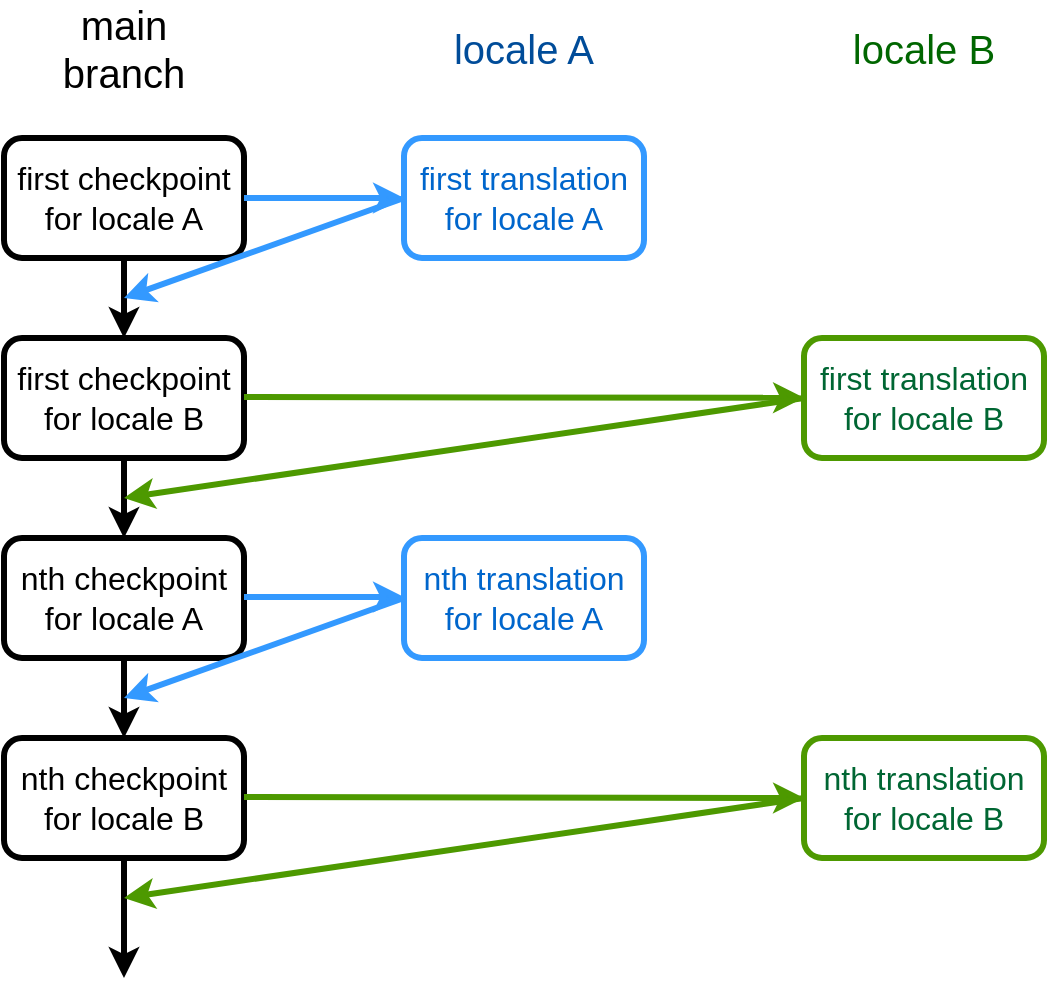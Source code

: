 <mxfile version="22.1.18" type="device">
  <diagram name="Page-1" id="BpjJpDksya4O373mOuW-">
    <mxGraphModel dx="1464" dy="1215" grid="1" gridSize="10" guides="1" tooltips="1" connect="1" arrows="1" fold="1" page="1" pageScale="1" pageWidth="827" pageHeight="1169" math="0" shadow="0">
      <root>
        <mxCell id="0" />
        <mxCell id="1" parent="0" />
        <mxCell id="v1uuImqvkQ1xuhyvour1-2" value="first checkpoint for locale A" style="rounded=1;whiteSpace=wrap;html=1;fontSize=16;strokeWidth=3;glass=0;" vertex="1" parent="1">
          <mxGeometry x="120" y="240" width="120" height="60" as="geometry" />
        </mxCell>
        <mxCell id="v1uuImqvkQ1xuhyvour1-3" value="nth checkpoint for locale A" style="rounded=1;whiteSpace=wrap;html=1;fontSize=16;strokeWidth=3;glass=0;" vertex="1" parent="1">
          <mxGeometry x="120" y="440" width="120" height="60" as="geometry" />
        </mxCell>
        <mxCell id="v1uuImqvkQ1xuhyvour1-4" value="" style="endArrow=classic;html=1;rounded=0;exitX=0.5;exitY=1;exitDx=0;exitDy=0;entryX=0.5;entryY=0;entryDx=0;entryDy=0;fontSize=16;strokeWidth=3;" edge="1" parent="1" source="v1uuImqvkQ1xuhyvour1-2" target="v1uuImqvkQ1xuhyvour1-9">
          <mxGeometry width="50" height="50" relative="1" as="geometry">
            <mxPoint x="410" y="640" as="sourcePoint" />
            <mxPoint x="460" y="590" as="targetPoint" />
          </mxGeometry>
        </mxCell>
        <mxCell id="v1uuImqvkQ1xuhyvour1-5" value="" style="endArrow=classic;html=1;rounded=0;exitX=0.5;exitY=1;exitDx=0;exitDy=0;entryX=0.5;entryY=0;entryDx=0;entryDy=0;fontSize=16;strokeWidth=3;" edge="1" parent="1" source="v1uuImqvkQ1xuhyvour1-3" target="v1uuImqvkQ1xuhyvour1-10">
          <mxGeometry width="50" height="50" relative="1" as="geometry">
            <mxPoint x="410" y="640" as="sourcePoint" />
            <mxPoint x="180" y="560" as="targetPoint" />
          </mxGeometry>
        </mxCell>
        <mxCell id="v1uuImqvkQ1xuhyvour1-7" value="main branch" style="text;strokeColor=none;align=center;fillColor=none;html=1;verticalAlign=middle;whiteSpace=wrap;rounded=0;fontSize=20;strokeWidth=3;" vertex="1" parent="1">
          <mxGeometry x="125" y="180" width="110" height="30" as="geometry" />
        </mxCell>
        <mxCell id="v1uuImqvkQ1xuhyvour1-8" value="locale A" style="text;strokeColor=none;align=center;fillColor=none;html=1;verticalAlign=middle;whiteSpace=wrap;rounded=0;fontColor=#004C99;fontSize=20;strokeWidth=3;" vertex="1" parent="1">
          <mxGeometry x="325" y="180" width="110" height="30" as="geometry" />
        </mxCell>
        <mxCell id="v1uuImqvkQ1xuhyvour1-11" value="" style="edgeStyle=orthogonalEdgeStyle;rounded=0;orthogonalLoop=1;jettySize=auto;html=1;fontSize=16;strokeWidth=3;" edge="1" parent="1" source="v1uuImqvkQ1xuhyvour1-9" target="v1uuImqvkQ1xuhyvour1-3">
          <mxGeometry relative="1" as="geometry" />
        </mxCell>
        <mxCell id="v1uuImqvkQ1xuhyvour1-9" value="first checkpoint for locale B" style="rounded=1;whiteSpace=wrap;html=1;fontSize=16;strokeWidth=3;glass=0;" vertex="1" parent="1">
          <mxGeometry x="120" y="340" width="120" height="60" as="geometry" />
        </mxCell>
        <mxCell id="v1uuImqvkQ1xuhyvour1-10" value="nth checkpoint for locale B" style="rounded=1;whiteSpace=wrap;html=1;fontSize=16;strokeWidth=3;glass=0;" vertex="1" parent="1">
          <mxGeometry x="120" y="540" width="120" height="60" as="geometry" />
        </mxCell>
        <mxCell id="v1uuImqvkQ1xuhyvour1-12" value="first translation for locale A" style="rounded=1;whiteSpace=wrap;html=1;strokeColor=#3399FF;fontColor=#0066CC;fontSize=16;strokeWidth=3;glass=0;" vertex="1" parent="1">
          <mxGeometry x="320" y="240" width="120" height="60" as="geometry" />
        </mxCell>
        <mxCell id="v1uuImqvkQ1xuhyvour1-13" value="" style="endArrow=classic;html=1;rounded=0;exitX=0.5;exitY=1;exitDx=0;exitDy=0;fontSize=16;strokeWidth=3;" edge="1" parent="1" source="v1uuImqvkQ1xuhyvour1-10">
          <mxGeometry width="50" height="50" relative="1" as="geometry">
            <mxPoint x="410" y="640" as="sourcePoint" />
            <mxPoint x="180" y="660" as="targetPoint" />
          </mxGeometry>
        </mxCell>
        <mxCell id="v1uuImqvkQ1xuhyvour1-14" value="nth translation for locale B" style="rounded=1;whiteSpace=wrap;html=1;strokeColor=#4D9900;fontColor=#006633;fontSize=16;strokeWidth=3;glass=0;" vertex="1" parent="1">
          <mxGeometry x="520" y="540" width="120" height="60" as="geometry" />
        </mxCell>
        <mxCell id="v1uuImqvkQ1xuhyvour1-15" value="first translation for locale B" style="rounded=1;whiteSpace=wrap;html=1;strokeColor=#4D9900;fontColor=#006633;fontSize=16;strokeWidth=3;glass=0;" vertex="1" parent="1">
          <mxGeometry x="520" y="340" width="120" height="60" as="geometry" />
        </mxCell>
        <mxCell id="v1uuImqvkQ1xuhyvour1-16" value="nth translation for locale A" style="rounded=1;whiteSpace=wrap;html=1;strokeColor=#3399FF;fontColor=#0066CC;fontSize=16;strokeWidth=3;glass=0;" vertex="1" parent="1">
          <mxGeometry x="320" y="440" width="120" height="60" as="geometry" />
        </mxCell>
        <mxCell id="v1uuImqvkQ1xuhyvour1-17" value="" style="endArrow=classic;html=1;rounded=0;exitX=1;exitY=0.5;exitDx=0;exitDy=0;entryX=0;entryY=0.5;entryDx=0;entryDy=0;strokeColor=#3399FF;fontSize=16;strokeWidth=3;" edge="1" parent="1" source="v1uuImqvkQ1xuhyvour1-2" target="v1uuImqvkQ1xuhyvour1-12">
          <mxGeometry width="50" height="50" relative="1" as="geometry">
            <mxPoint x="390" y="640" as="sourcePoint" />
            <mxPoint x="440" y="590" as="targetPoint" />
          </mxGeometry>
        </mxCell>
        <mxCell id="v1uuImqvkQ1xuhyvour1-18" value="" style="endArrow=classic;html=1;rounded=0;exitX=1;exitY=0.5;exitDx=0;exitDy=0;entryX=0;entryY=0.5;entryDx=0;entryDy=0;strokeColor=#3399FF;fontSize=16;strokeWidth=3;" edge="1" parent="1">
          <mxGeometry width="50" height="50" relative="1" as="geometry">
            <mxPoint x="240" y="469.5" as="sourcePoint" />
            <mxPoint x="320" y="469.5" as="targetPoint" />
          </mxGeometry>
        </mxCell>
        <mxCell id="v1uuImqvkQ1xuhyvour1-19" value="" style="endArrow=classic;html=1;rounded=0;exitX=1;exitY=0.5;exitDx=0;exitDy=0;strokeColor=#4D9900;fontColor=#006633;fontSize=16;strokeWidth=3;" edge="1" parent="1" target="v1uuImqvkQ1xuhyvour1-15">
          <mxGeometry width="50" height="50" relative="1" as="geometry">
            <mxPoint x="240" y="369.5" as="sourcePoint" />
            <mxPoint x="320" y="369.5" as="targetPoint" />
          </mxGeometry>
        </mxCell>
        <mxCell id="v1uuImqvkQ1xuhyvour1-20" value="" style="endArrow=classic;html=1;rounded=0;exitX=1;exitY=0.5;exitDx=0;exitDy=0;entryX=0;entryY=0.5;entryDx=0;entryDy=0;strokeColor=#4D9900;fontColor=#006633;fontSize=16;strokeWidth=3;" edge="1" parent="1" target="v1uuImqvkQ1xuhyvour1-14">
          <mxGeometry width="50" height="50" relative="1" as="geometry">
            <mxPoint x="240" y="569.5" as="sourcePoint" />
            <mxPoint x="320" y="569.5" as="targetPoint" />
          </mxGeometry>
        </mxCell>
        <mxCell id="v1uuImqvkQ1xuhyvour1-21" value="" style="endArrow=classic;html=1;rounded=0;exitX=0;exitY=0.5;exitDx=0;exitDy=0;strokeColor=#3399FF;fontSize=16;strokeWidth=3;" edge="1" parent="1" source="v1uuImqvkQ1xuhyvour1-12">
          <mxGeometry width="50" height="50" relative="1" as="geometry">
            <mxPoint x="390" y="640" as="sourcePoint" />
            <mxPoint x="180" y="320" as="targetPoint" />
          </mxGeometry>
        </mxCell>
        <mxCell id="v1uuImqvkQ1xuhyvour1-22" value="" style="endArrow=classic;html=1;rounded=0;exitX=0;exitY=0.5;exitDx=0;exitDy=0;strokeColor=#3399FF;fontSize=16;strokeWidth=3;" edge="1" parent="1">
          <mxGeometry width="50" height="50" relative="1" as="geometry">
            <mxPoint x="320" y="470" as="sourcePoint" />
            <mxPoint x="180" y="520" as="targetPoint" />
          </mxGeometry>
        </mxCell>
        <mxCell id="v1uuImqvkQ1xuhyvour1-23" value="" style="endArrow=classic;html=1;rounded=0;strokeColor=#4D9900;fontColor=#006633;fontSize=16;strokeWidth=3;" edge="1" parent="1">
          <mxGeometry width="50" height="50" relative="1" as="geometry">
            <mxPoint x="520" y="370" as="sourcePoint" />
            <mxPoint x="180" y="420" as="targetPoint" />
          </mxGeometry>
        </mxCell>
        <mxCell id="v1uuImqvkQ1xuhyvour1-24" value="" style="endArrow=classic;html=1;rounded=0;strokeColor=#4D9900;fontColor=#006633;fontSize=16;strokeWidth=3;" edge="1" parent="1">
          <mxGeometry width="50" height="50" relative="1" as="geometry">
            <mxPoint x="520" y="570" as="sourcePoint" />
            <mxPoint x="180" y="620" as="targetPoint" />
          </mxGeometry>
        </mxCell>
        <mxCell id="v1uuImqvkQ1xuhyvour1-25" value="locale B" style="text;strokeColor=none;align=center;fillColor=none;html=1;verticalAlign=middle;whiteSpace=wrap;rounded=0;fontColor=#006600;fontSize=20;strokeWidth=3;" vertex="1" parent="1">
          <mxGeometry x="525" y="180" width="110" height="30" as="geometry" />
        </mxCell>
      </root>
    </mxGraphModel>
  </diagram>
</mxfile>
